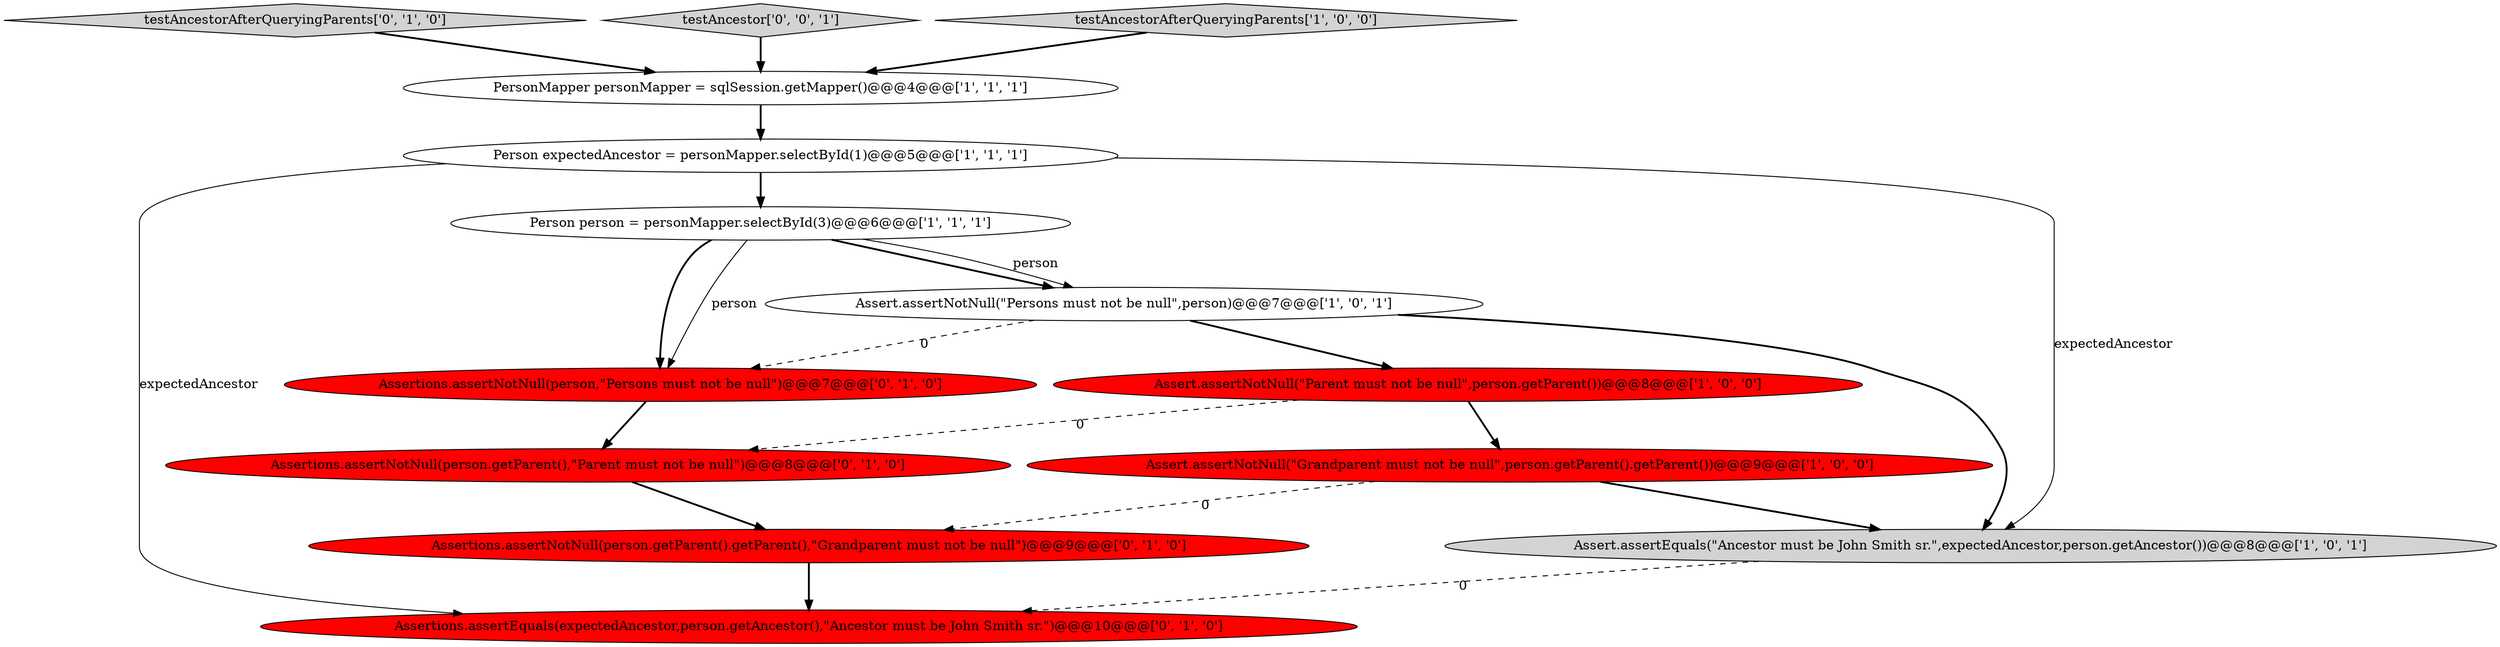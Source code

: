 digraph {
11 [style = filled, label = "Assertions.assertEquals(expectedAncestor,person.getAncestor(),\"Ancestor must be John Smith sr.\")@@@10@@@['0', '1', '0']", fillcolor = red, shape = ellipse image = "AAA1AAABBB2BBB"];
4 [style = filled, label = "Person person = personMapper.selectById(3)@@@6@@@['1', '1', '1']", fillcolor = white, shape = ellipse image = "AAA0AAABBB1BBB"];
3 [style = filled, label = "Person expectedAncestor = personMapper.selectById(1)@@@5@@@['1', '1', '1']", fillcolor = white, shape = ellipse image = "AAA0AAABBB1BBB"];
7 [style = filled, label = "PersonMapper personMapper = sqlSession.getMapper()@@@4@@@['1', '1', '1']", fillcolor = white, shape = ellipse image = "AAA0AAABBB1BBB"];
1 [style = filled, label = "Assert.assertNotNull(\"Grandparent must not be null\",person.getParent().getParent())@@@9@@@['1', '0', '0']", fillcolor = red, shape = ellipse image = "AAA1AAABBB1BBB"];
5 [style = filled, label = "Assert.assertNotNull(\"Parent must not be null\",person.getParent())@@@8@@@['1', '0', '0']", fillcolor = red, shape = ellipse image = "AAA1AAABBB1BBB"];
12 [style = filled, label = "testAncestorAfterQueryingParents['0', '1', '0']", fillcolor = lightgray, shape = diamond image = "AAA0AAABBB2BBB"];
10 [style = filled, label = "Assertions.assertNotNull(person,\"Persons must not be null\")@@@7@@@['0', '1', '0']", fillcolor = red, shape = ellipse image = "AAA1AAABBB2BBB"];
2 [style = filled, label = "Assert.assertNotNull(\"Persons must not be null\",person)@@@7@@@['1', '0', '1']", fillcolor = white, shape = ellipse image = "AAA0AAABBB1BBB"];
8 [style = filled, label = "Assertions.assertNotNull(person.getParent().getParent(),\"Grandparent must not be null\")@@@9@@@['0', '1', '0']", fillcolor = red, shape = ellipse image = "AAA1AAABBB2BBB"];
9 [style = filled, label = "Assertions.assertNotNull(person.getParent(),\"Parent must not be null\")@@@8@@@['0', '1', '0']", fillcolor = red, shape = ellipse image = "AAA1AAABBB2BBB"];
13 [style = filled, label = "testAncestor['0', '0', '1']", fillcolor = lightgray, shape = diamond image = "AAA0AAABBB3BBB"];
6 [style = filled, label = "Assert.assertEquals(\"Ancestor must be John Smith sr.\",expectedAncestor,person.getAncestor())@@@8@@@['1', '0', '1']", fillcolor = lightgray, shape = ellipse image = "AAA0AAABBB1BBB"];
0 [style = filled, label = "testAncestorAfterQueryingParents['1', '0', '0']", fillcolor = lightgray, shape = diamond image = "AAA0AAABBB1BBB"];
4->10 [style = bold, label=""];
2->6 [style = bold, label=""];
6->11 [style = dashed, label="0"];
5->9 [style = dashed, label="0"];
3->11 [style = solid, label="expectedAncestor"];
4->2 [style = bold, label=""];
9->8 [style = bold, label=""];
3->4 [style = bold, label=""];
12->7 [style = bold, label=""];
7->3 [style = bold, label=""];
2->10 [style = dashed, label="0"];
0->7 [style = bold, label=""];
5->1 [style = bold, label=""];
1->6 [style = bold, label=""];
4->2 [style = solid, label="person"];
13->7 [style = bold, label=""];
1->8 [style = dashed, label="0"];
10->9 [style = bold, label=""];
8->11 [style = bold, label=""];
3->6 [style = solid, label="expectedAncestor"];
4->10 [style = solid, label="person"];
2->5 [style = bold, label=""];
}
